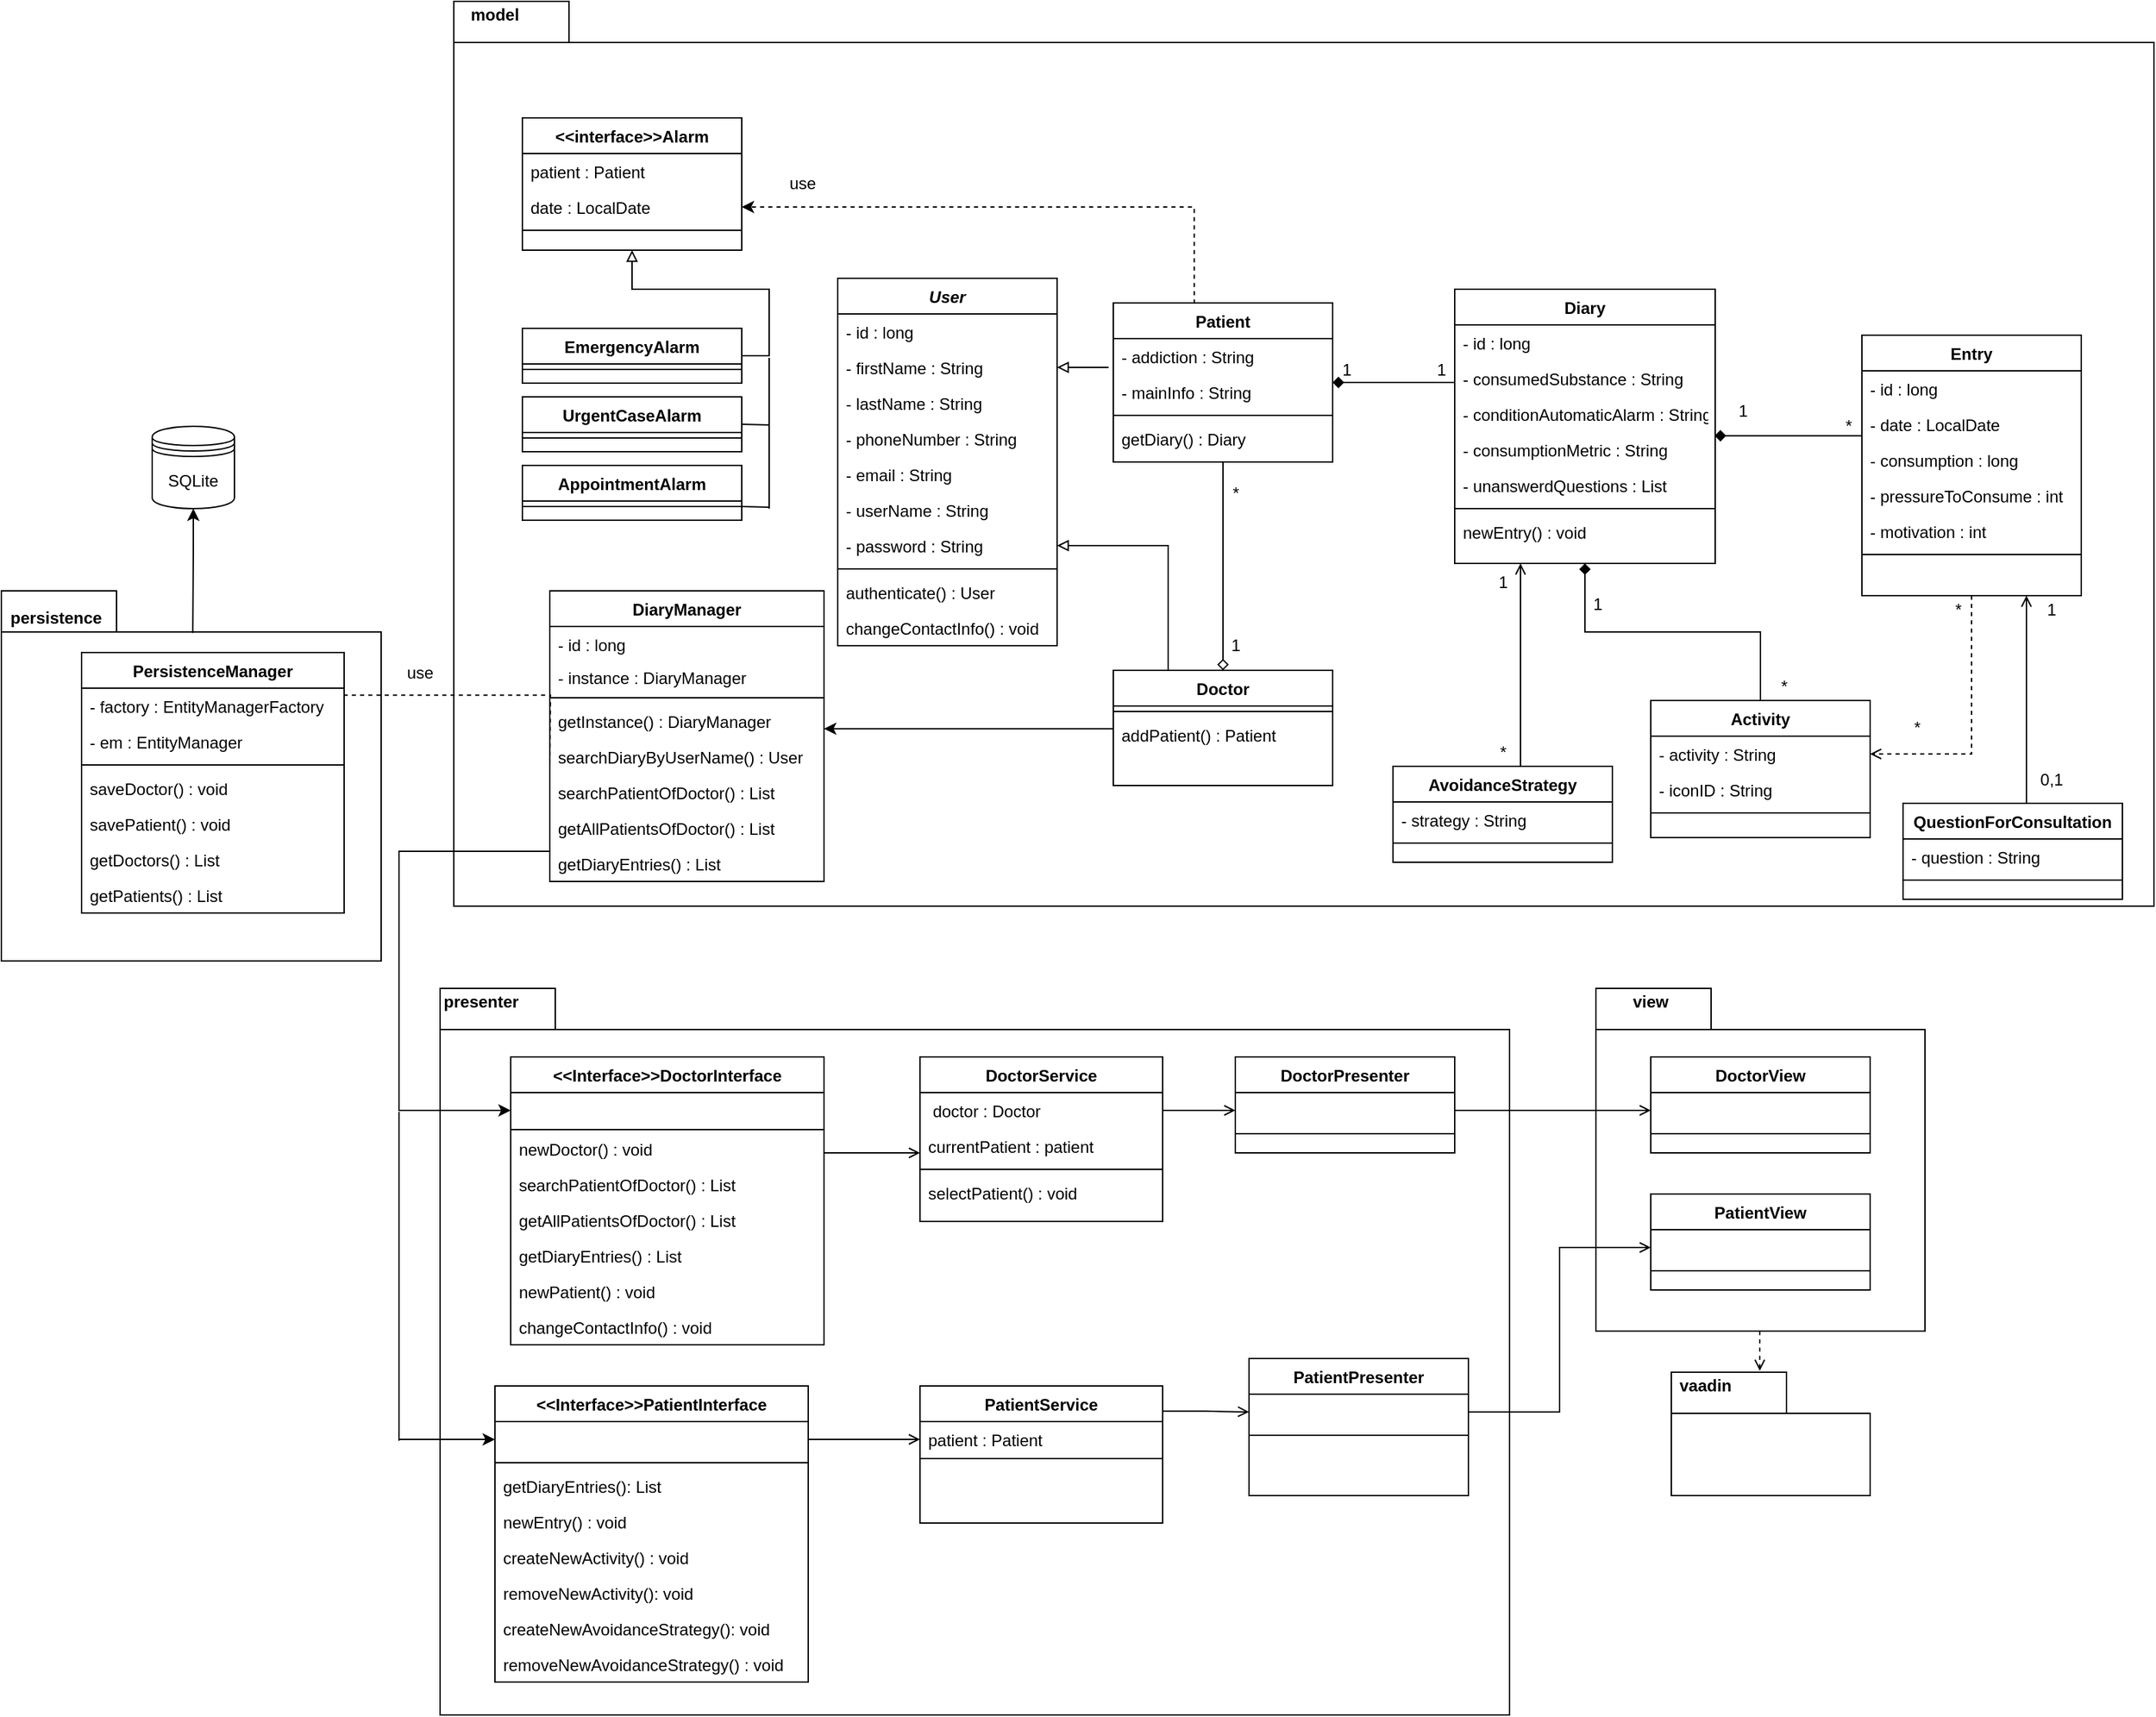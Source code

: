 <mxfile version="12.9.3" type="device"><diagram id="C5RBs43oDa-KdzZeNtuy" name="Page-1"><mxGraphModel dx="1727" dy="2204" grid="1" gridSize="10" guides="1" tooltips="1" connect="1" arrows="1" fold="1" page="1" pageScale="1" pageWidth="827" pageHeight="1169" math="0" shadow="0"><root><mxCell id="WIyWlLk6GJQsqaUBKTNV-0"/><mxCell id="WIyWlLk6GJQsqaUBKTNV-1" parent="WIyWlLk6GJQsqaUBKTNV-0"/><mxCell id="tlQUIn2HJG87htIkkr8r-9" value="" style="shape=folder;fontStyle=1;spacingTop=10;tabWidth=84;tabHeight=30;tabPosition=left;html=1;fillColor=none;" parent="WIyWlLk6GJQsqaUBKTNV-1" vertex="1"><mxGeometry x="-430" y="610" width="780" height="530" as="geometry"/></mxCell><mxCell id="tlQUIn2HJG87htIkkr8r-11" value="" style="shape=folder;fontStyle=1;spacingTop=10;tabWidth=84;tabHeight=30;tabPosition=left;html=1;fillColor=none;" parent="WIyWlLk6GJQsqaUBKTNV-1" vertex="1"><mxGeometry x="413" y="610" width="240" height="250" as="geometry"/></mxCell><mxCell id="tlQUIn2HJG87htIkkr8r-1" value="" style="shape=folder;fontStyle=1;spacingTop=10;tabWidth=84;tabHeight=30;tabPosition=left;html=1;fillColor=none;" parent="WIyWlLk6GJQsqaUBKTNV-1" vertex="1"><mxGeometry x="-750" y="320" width="277" height="270" as="geometry"/></mxCell><mxCell id="tlQUIn2HJG87htIkkr8r-7" value="" style="shape=folder;fontStyle=1;spacingTop=10;tabWidth=84;tabHeight=30;tabPosition=left;html=1;fillColor=none;" parent="WIyWlLk6GJQsqaUBKTNV-1" vertex="1"><mxGeometry x="-420" y="-110" width="1240" height="660" as="geometry"/></mxCell><mxCell id="cpq8LEayzA1t1rluFKNk-62" style="edgeStyle=orthogonalEdgeStyle;rounded=0;orthogonalLoop=1;jettySize=auto;html=1;entryX=0.5;entryY=0;entryDx=0;entryDy=0;endArrow=diamond;endFill=0;" parent="WIyWlLk6GJQsqaUBKTNV-1" source="cpq8LEayzA1t1rluFKNk-8" target="cpq8LEayzA1t1rluFKNk-14" edge="1"><mxGeometry relative="1" as="geometry"/></mxCell><mxCell id="cpq8LEayzA1t1rluFKNk-60" style="edgeStyle=orthogonalEdgeStyle;rounded=0;orthogonalLoop=1;jettySize=auto;html=1;endArrow=diamond;endFill=1;sourcePortConstraint=none;entryX=1;entryY=0.5;entryDx=0;entryDy=0;" parent="WIyWlLk6GJQsqaUBKTNV-1" source="cpq8LEayzA1t1rluFKNk-20" target="cpq8LEayzA1t1rluFKNk-8" edge="1"><mxGeometry relative="1" as="geometry"><mxPoint x="287" y="150" as="targetPoint"/><Array as="points"><mxPoint x="300" y="168"/><mxPoint x="300" y="168"/></Array></mxGeometry></mxCell><mxCell id="cpq8LEayzA1t1rluFKNk-61" style="edgeStyle=orthogonalEdgeStyle;rounded=0;orthogonalLoop=1;jettySize=auto;html=1;entryX=0.998;entryY=0.11;entryDx=0;entryDy=0;endArrow=diamond;endFill=1;entryPerimeter=0;" parent="WIyWlLk6GJQsqaUBKTNV-1" source="cpq8LEayzA1t1rluFKNk-26" target="cpq8LEayzA1t1rluFKNk-111" edge="1"><mxGeometry relative="1" as="geometry"><Array as="points"><mxPoint x="570" y="206"/></Array></mxGeometry></mxCell><mxCell id="cpq8LEayzA1t1rluFKNk-78" value="1" style="text;html=1;align=center;verticalAlign=middle;resizable=0;points=[];autosize=1;" parent="WIyWlLk6GJQsqaUBKTNV-1" vertex="1"><mxGeometry x="221" y="148.5" width="20" height="20" as="geometry"/></mxCell><mxCell id="cpq8LEayzA1t1rluFKNk-79" value="1" style="text;html=1;align=center;verticalAlign=middle;resizable=0;points=[];autosize=1;" parent="WIyWlLk6GJQsqaUBKTNV-1" vertex="1"><mxGeometry x="290" y="148.5" width="20" height="20" as="geometry"/></mxCell><mxCell id="cpq8LEayzA1t1rluFKNk-80" value="1" style="text;html=1;align=center;verticalAlign=middle;resizable=0;points=[];autosize=1;" parent="WIyWlLk6GJQsqaUBKTNV-1" vertex="1"><mxGeometry x="510" y="178.5" width="20" height="20" as="geometry"/></mxCell><mxCell id="cpq8LEayzA1t1rluFKNk-81" value="*" style="text;html=1;align=center;verticalAlign=middle;resizable=0;points=[];autosize=1;" parent="WIyWlLk6GJQsqaUBKTNV-1" vertex="1"><mxGeometry x="587" y="190" width="20" height="20" as="geometry"/></mxCell><mxCell id="cpq8LEayzA1t1rluFKNk-95" style="edgeStyle=orthogonalEdgeStyle;rounded=0;orthogonalLoop=1;jettySize=auto;html=1;exitX=0.5;exitY=0;exitDx=0;exitDy=0;entryX=0.5;entryY=1;entryDx=0;entryDy=0;endArrow=diamond;endFill=1;" parent="WIyWlLk6GJQsqaUBKTNV-1" source="cpq8LEayzA1t1rluFKNk-86" target="cpq8LEayzA1t1rluFKNk-20" edge="1"><mxGeometry relative="1" as="geometry"/></mxCell><mxCell id="cpq8LEayzA1t1rluFKNk-93" value="*" style="text;html=1;align=center;verticalAlign=middle;resizable=0;points=[];autosize=1;" parent="WIyWlLk6GJQsqaUBKTNV-1" vertex="1"><mxGeometry x="667" y="323.5" width="20" height="20" as="geometry"/></mxCell><mxCell id="cpq8LEayzA1t1rluFKNk-94" value="*" style="text;html=1;align=center;verticalAlign=middle;resizable=0;points=[];autosize=1;" parent="WIyWlLk6GJQsqaUBKTNV-1" vertex="1"><mxGeometry x="637" y="410" width="20" height="20" as="geometry"/></mxCell><mxCell id="cpq8LEayzA1t1rluFKNk-96" value="1" style="text;html=1;align=center;verticalAlign=middle;resizable=0;points=[];autosize=1;" parent="WIyWlLk6GJQsqaUBKTNV-1" vertex="1"><mxGeometry x="404" y="320" width="20" height="20" as="geometry"/></mxCell><mxCell id="cpq8LEayzA1t1rluFKNk-103" value="1" style="text;html=1;align=center;verticalAlign=middle;resizable=0;points=[];autosize=1;" parent="WIyWlLk6GJQsqaUBKTNV-1" vertex="1"><mxGeometry x="140" y="350" width="20" height="20" as="geometry"/></mxCell><mxCell id="cpq8LEayzA1t1rluFKNk-104" value="*" style="text;html=1;align=center;verticalAlign=middle;resizable=0;points=[];autosize=1;" parent="WIyWlLk6GJQsqaUBKTNV-1" vertex="1"><mxGeometry x="140" y="238.5" width="20" height="20" as="geometry"/></mxCell><mxCell id="cpq8LEayzA1t1rluFKNk-114" value="use" style="text;html=1;align=center;verticalAlign=middle;resizable=0;points=[];autosize=1;" parent="WIyWlLk6GJQsqaUBKTNV-1" vertex="1"><mxGeometry x="-181.5" y="13.25" width="30" height="20" as="geometry"/></mxCell><mxCell id="cpq8LEayzA1t1rluFKNk-132" style="edgeStyle=orthogonalEdgeStyle;rounded=0;orthogonalLoop=1;jettySize=auto;html=1;exitX=0.5;exitY=1;exitDx=0;exitDy=0;entryX=1;entryY=0.5;entryDx=0;entryDy=0;endArrow=none;endFill=0;strokeColor=none;startArrow=block;startFill=0;" parent="WIyWlLk6GJQsqaUBKTNV-1" source="cpq8LEayzA1t1rluFKNk-120" edge="1"><mxGeometry relative="1" as="geometry"><mxPoint x="-193" y="344" as="targetPoint"/></mxGeometry></mxCell><mxCell id="cpq8LEayzA1t1rluFKNk-137" style="edgeStyle=orthogonalEdgeStyle;rounded=0;orthogonalLoop=1;jettySize=auto;html=1;exitX=0.369;exitY=0.003;exitDx=0;exitDy=0;entryX=1;entryY=0.5;entryDx=0;entryDy=0;startArrow=none;startFill=0;endArrow=classic;endFill=1;dashed=1;exitPerimeter=0;" parent="WIyWlLk6GJQsqaUBKTNV-1" source="cpq8LEayzA1t1rluFKNk-8" target="cpq8LEayzA1t1rluFKNk-122" edge="1"><mxGeometry relative="1" as="geometry"><mxPoint x="61" y="101" as="sourcePoint"/><Array as="points"><mxPoint x="120" y="40"/></Array></mxGeometry></mxCell><mxCell id="cpq8LEayzA1t1rluFKNk-164" value="*" style="text;html=1;align=center;verticalAlign=middle;resizable=0;points=[];autosize=1;" parent="WIyWlLk6GJQsqaUBKTNV-1" vertex="1"><mxGeometry x="540" y="380" width="20" height="20" as="geometry"/></mxCell><mxCell id="cpq8LEayzA1t1rluFKNk-173" value="use" style="text;html=1;align=center;verticalAlign=middle;resizable=0;points=[];autosize=1;" parent="WIyWlLk6GJQsqaUBKTNV-1" vertex="1"><mxGeometry x="-460" y="370" width="30" height="20" as="geometry"/></mxCell><mxCell id="cpq8LEayzA1t1rluFKNk-178" style="edgeStyle=orthogonalEdgeStyle;rounded=0;orthogonalLoop=1;jettySize=auto;html=1;exitX=1;exitY=0.5;exitDx=0;exitDy=0;entryX=0.5;entryY=1;entryDx=0;entryDy=0;startArrow=none;startFill=0;endArrow=block;endFill=0;" parent="WIyWlLk6GJQsqaUBKTNV-1" source="cpq8LEayzA1t1rluFKNk-115" target="cpq8LEayzA1t1rluFKNk-120" edge="1"><mxGeometry relative="1" as="geometry"/></mxCell><mxCell id="tlQUIn2HJG87htIkkr8r-3" value="persistence" style="text;html=1;strokeColor=none;fillColor=none;align=center;verticalAlign=middle;whiteSpace=wrap;rounded=0;fontStyle=1" parent="WIyWlLk6GJQsqaUBKTNV-1" vertex="1"><mxGeometry x="-730" y="330" width="40" height="20" as="geometry"/></mxCell><mxCell id="tlQUIn2HJG87htIkkr8r-8" value="model" style="text;html=1;strokeColor=none;fillColor=none;align=center;verticalAlign=middle;whiteSpace=wrap;rounded=0;fontStyle=1" parent="WIyWlLk6GJQsqaUBKTNV-1" vertex="1"><mxGeometry x="-410" y="-110" width="40" height="20" as="geometry"/></mxCell><mxCell id="tlQUIn2HJG87htIkkr8r-10" value="presenter" style="text;html=1;strokeColor=none;fillColor=none;align=center;verticalAlign=middle;whiteSpace=wrap;rounded=0;fontStyle=1" parent="WIyWlLk6GJQsqaUBKTNV-1" vertex="1"><mxGeometry x="-420" y="610" width="40" height="20" as="geometry"/></mxCell><mxCell id="tlQUIn2HJG87htIkkr8r-42" style="edgeStyle=orthogonalEdgeStyle;rounded=0;orthogonalLoop=1;jettySize=auto;html=1;entryX=0.445;entryY=-0.011;entryDx=0;entryDy=0;entryPerimeter=0;endArrow=open;endFill=0;dashed=1;" parent="WIyWlLk6GJQsqaUBKTNV-1" source="tlQUIn2HJG87htIkkr8r-11" target="tlQUIn2HJG87htIkkr8r-40" edge="1"><mxGeometry relative="1" as="geometry"><Array as="points"><mxPoint x="533" y="880"/></Array></mxGeometry></mxCell><mxCell id="tlQUIn2HJG87htIkkr8r-12" value="view" style="text;html=1;strokeColor=none;fillColor=none;align=center;verticalAlign=middle;whiteSpace=wrap;rounded=0;fontStyle=1" parent="WIyWlLk6GJQsqaUBKTNV-1" vertex="1"><mxGeometry x="433" y="610" width="40" height="20" as="geometry"/></mxCell><mxCell id="tlQUIn2HJG87htIkkr8r-20" style="edgeStyle=orthogonalEdgeStyle;rounded=0;orthogonalLoop=1;jettySize=auto;html=1;entryX=0;entryY=0.5;entryDx=0;entryDy=0;endArrow=open;endFill=0;" parent="WIyWlLk6GJQsqaUBKTNV-1" source="tlQUIn2HJG87htIkkr8r-18" target="tlQUIn2HJG87htIkkr8r-15" edge="1"><mxGeometry relative="1" as="geometry"/></mxCell><mxCell id="tlQUIn2HJG87htIkkr8r-24" style="edgeStyle=orthogonalEdgeStyle;rounded=0;orthogonalLoop=1;jettySize=auto;html=1;exitX=1;exitY=0.5;exitDx=0;exitDy=0;entryX=0;entryY=0.5;entryDx=0;entryDy=0;endArrow=open;endFill=0;" parent="WIyWlLk6GJQsqaUBKTNV-1" source="tlQUIn2HJG87htIkkr8r-22" target="tlQUIn2HJG87htIkkr8r-18" edge="1"><mxGeometry relative="1" as="geometry"/></mxCell><mxCell id="tlQUIn2HJG87htIkkr8r-31" style="edgeStyle=orthogonalEdgeStyle;rounded=0;orthogonalLoop=1;jettySize=auto;html=1;entryX=0;entryY=0.5;entryDx=0;entryDy=0;endArrow=open;endFill=0;" parent="WIyWlLk6GJQsqaUBKTNV-1" source="tlQUIn2HJG87htIkkr8r-29" target="tlQUIn2HJG87htIkkr8r-26" edge="1"><mxGeometry relative="1" as="geometry"/></mxCell><mxCell id="tlQUIn2HJG87htIkkr8r-35" style="edgeStyle=orthogonalEdgeStyle;rounded=0;orthogonalLoop=1;jettySize=auto;html=1;exitX=1.001;exitY=0.184;exitDx=0;exitDy=0;entryX=0;entryY=0.5;entryDx=0;entryDy=0;endArrow=open;endFill=0;exitPerimeter=0;" parent="WIyWlLk6GJQsqaUBKTNV-1" source="tlQUIn2HJG87htIkkr8r-32" target="tlQUIn2HJG87htIkkr8r-29" edge="1"><mxGeometry relative="1" as="geometry"/></mxCell><mxCell id="tlQUIn2HJG87htIkkr8r-40" value="" style="shape=folder;fontStyle=1;spacingTop=10;tabWidth=84;tabHeight=30;tabPosition=left;html=1;fillColor=none;" parent="WIyWlLk6GJQsqaUBKTNV-1" vertex="1"><mxGeometry x="468" y="890" width="145" height="90" as="geometry"/></mxCell><mxCell id="tlQUIn2HJG87htIkkr8r-41" value="vaadin" style="text;html=1;strokeColor=none;fillColor=none;align=center;verticalAlign=middle;whiteSpace=wrap;rounded=0;fontStyle=1" parent="WIyWlLk6GJQsqaUBKTNV-1" vertex="1"><mxGeometry x="473" y="890" width="40" height="20" as="geometry"/></mxCell><mxCell id="qZDaoR2yIZxosJggx3FP-16" style="edgeStyle=orthogonalEdgeStyle;rounded=0;orthogonalLoop=1;jettySize=auto;html=1;entryX=1;entryY=0.5;entryDx=0;entryDy=0;startArrow=none;startFill=0;endArrow=open;endFill=0;dashed=1;" parent="WIyWlLk6GJQsqaUBKTNV-1" source="cpq8LEayzA1t1rluFKNk-26" target="cpq8LEayzA1t1rluFKNk-87" edge="1"><mxGeometry relative="1" as="geometry"/></mxCell><mxCell id="qZDaoR2yIZxosJggx3FP-3" style="edgeStyle=orthogonalEdgeStyle;rounded=0;orthogonalLoop=1;jettySize=auto;html=1;dashed=1;startArrow=none;startFill=0;endArrow=none;endFill=0;exitX=0.998;exitY=0.197;exitDx=0;exitDy=0;exitPerimeter=0;" parent="WIyWlLk6GJQsqaUBKTNV-1" source="SjMkpBGkCItwb9Cgrw93-49" edge="1"><mxGeometry relative="1" as="geometry"><mxPoint x="-490" y="450" as="sourcePoint"/><mxPoint x="-350" y="450" as="targetPoint"/><Array as="points"/></mxGeometry></mxCell><mxCell id="qZDaoR2yIZxosJggx3FP-11" style="edgeStyle=orthogonalEdgeStyle;rounded=0;orthogonalLoop=1;jettySize=auto;html=1;exitX=1;exitY=0.5;exitDx=0;exitDy=0;endArrow=open;endFill=0;" parent="WIyWlLk6GJQsqaUBKTNV-1" source="qZDaoR2yIZxosJggx3FP-6" edge="1"><mxGeometry relative="1" as="geometry"><mxPoint x="-80" y="730" as="targetPoint"/><Array as="points"><mxPoint x="-150" y="730"/><mxPoint x="-80" y="730"/></Array></mxGeometry></mxCell><mxCell id="qZDaoR2yIZxosJggx3FP-12" style="edgeStyle=orthogonalEdgeStyle;rounded=0;orthogonalLoop=1;jettySize=auto;html=1;exitX=1;exitY=0.5;exitDx=0;exitDy=0;entryX=0;entryY=0.5;entryDx=0;entryDy=0;endArrow=open;endFill=0;" parent="WIyWlLk6GJQsqaUBKTNV-1" source="qZDaoR2yIZxosJggx3FP-9" target="tlQUIn2HJG87htIkkr8r-33" edge="1"><mxGeometry relative="1" as="geometry"><Array as="points"/></mxGeometry></mxCell><mxCell id="qZDaoR2yIZxosJggx3FP-26" style="edgeStyle=orthogonalEdgeStyle;rounded=0;orthogonalLoop=1;jettySize=auto;html=1;startArrow=none;startFill=0;endArrow=open;endFill=0;entryX=0.75;entryY=1;entryDx=0;entryDy=0;" parent="WIyWlLk6GJQsqaUBKTNV-1" source="qZDaoR2yIZxosJggx3FP-23" target="cpq8LEayzA1t1rluFKNk-26" edge="1"><mxGeometry relative="1" as="geometry"><mxPoint x="750" y="330" as="targetPoint"/><Array as="points"><mxPoint x="727" y="420"/><mxPoint x="727" y="420"/></Array></mxGeometry></mxCell><mxCell id="qZDaoR2yIZxosJggx3FP-27" value="0,1" style="text;html=1;align=center;verticalAlign=middle;resizable=0;points=[];autosize=1;" parent="WIyWlLk6GJQsqaUBKTNV-1" vertex="1"><mxGeometry x="730" y="448" width="30" height="20" as="geometry"/></mxCell><mxCell id="qZDaoR2yIZxosJggx3FP-28" value="1" style="text;html=1;align=center;verticalAlign=middle;resizable=0;points=[];autosize=1;" parent="WIyWlLk6GJQsqaUBKTNV-1" vertex="1"><mxGeometry x="735" y="323.5" width="20" height="20" as="geometry"/></mxCell><mxCell id="rremhblHh8zCo_COOIPL-10" value="" style="edgeStyle=orthogonalEdgeStyle;rounded=0;orthogonalLoop=1;jettySize=auto;html=1;entryX=1;entryY=0.714;entryDx=0;entryDy=0;entryPerimeter=0;exitX=0;exitY=0.25;exitDx=0;exitDy=0;" parent="WIyWlLk6GJQsqaUBKTNV-1" source="cpq8LEayzA1t1rluFKNk-14" target="b8K_nDgwhj2CeItUhmv6-0" edge="1"><mxGeometry relative="1" as="geometry"><mxPoint x="-19" y="462" as="targetPoint"/><Array as="points"><mxPoint x="61" y="421"/></Array></mxGeometry></mxCell><mxCell id="cpq8LEayzA1t1rluFKNk-20" value="Diary" style="swimlane;fontStyle=1;align=center;verticalAlign=top;childLayout=stackLayout;horizontal=1;startSize=26;horizontalStack=0;resizeParent=1;resizeLast=0;collapsible=1;marginBottom=0;" parent="WIyWlLk6GJQsqaUBKTNV-1" vertex="1"><mxGeometry x="310" y="100" width="190" height="200" as="geometry"><mxRectangle x="220" y="120" width="160" height="26" as="alternateBounds"/></mxGeometry></mxCell><mxCell id="SjMkpBGkCItwb9Cgrw93-2" value="- id : long" style="text;align=left;verticalAlign=top;spacingLeft=4;spacingRight=4;overflow=hidden;rotatable=0;points=[[0,0.5],[1,0.5]];portConstraint=eastwest;rounded=0;shadow=0;html=0;" parent="cpq8LEayzA1t1rluFKNk-20" vertex="1"><mxGeometry y="26" width="190" height="26" as="geometry"/></mxCell><mxCell id="SjMkpBGkCItwb9Cgrw93-3" value="- consumedSubstance : String" style="text;align=left;verticalAlign=top;spacingLeft=4;spacingRight=4;overflow=hidden;rotatable=0;points=[[0,0.5],[1,0.5]];portConstraint=eastwest;rounded=0;shadow=0;html=0;" parent="cpq8LEayzA1t1rluFKNk-20" vertex="1"><mxGeometry y="52" width="190" height="26" as="geometry"/></mxCell><mxCell id="cpq8LEayzA1t1rluFKNk-23" value="- conditionAutomaticAlarm : String" style="text;align=left;verticalAlign=top;spacingLeft=4;spacingRight=4;overflow=hidden;rotatable=0;points=[[0,0.5],[1,0.5]];portConstraint=eastwest;rounded=0;shadow=0;html=0;" parent="cpq8LEayzA1t1rluFKNk-20" vertex="1"><mxGeometry y="78" width="190" height="26" as="geometry"/></mxCell><mxCell id="cpq8LEayzA1t1rluFKNk-111" value="- consumptionMetric : String" style="text;align=left;verticalAlign=top;spacingLeft=4;spacingRight=4;overflow=hidden;rotatable=0;points=[[0,0.5],[1,0.5]];portConstraint=eastwest;rounded=0;shadow=0;html=0;" parent="cpq8LEayzA1t1rluFKNk-20" vertex="1"><mxGeometry y="104" width="190" height="26" as="geometry"/></mxCell><mxCell id="cpq8LEayzA1t1rluFKNk-101" value="- unanswerdQuestions : List" style="text;align=left;verticalAlign=top;spacingLeft=4;spacingRight=4;overflow=hidden;rotatable=0;points=[[0,0.5],[1,0.5]];portConstraint=eastwest;rounded=0;shadow=0;html=0;" parent="cpq8LEayzA1t1rluFKNk-20" vertex="1"><mxGeometry y="130" width="190" height="26" as="geometry"/></mxCell><mxCell id="cpq8LEayzA1t1rluFKNk-24" value="" style="line;html=1;strokeWidth=1;align=left;verticalAlign=middle;spacingTop=-1;spacingLeft=3;spacingRight=3;rotatable=0;labelPosition=right;points=[];portConstraint=eastwest;" parent="cpq8LEayzA1t1rluFKNk-20" vertex="1"><mxGeometry y="156" width="190" height="8" as="geometry"/></mxCell><mxCell id="cpq8LEayzA1t1rluFKNk-185" value="newEntry() : void" style="text;align=left;verticalAlign=top;spacingLeft=4;spacingRight=4;overflow=hidden;rotatable=0;points=[[0,0.5],[1,0.5]];portConstraint=eastwest;" parent="cpq8LEayzA1t1rluFKNk-20" vertex="1"><mxGeometry y="164" width="190" height="26" as="geometry"/></mxCell><mxCell id="cpq8LEayzA1t1rluFKNk-26" value="Entry" style="swimlane;fontStyle=1;align=center;verticalAlign=top;childLayout=stackLayout;horizontal=1;startSize=26;horizontalStack=0;resizeParent=1;resizeLast=0;collapsible=1;marginBottom=0;" parent="WIyWlLk6GJQsqaUBKTNV-1" vertex="1"><mxGeometry x="607" y="133.5" width="160" height="190" as="geometry"><mxRectangle x="220" y="120" width="160" height="26" as="alternateBounds"/></mxGeometry></mxCell><mxCell id="SjMkpBGkCItwb9Cgrw93-1" value="- id : long" style="text;align=left;verticalAlign=top;spacingLeft=4;spacingRight=4;overflow=hidden;rotatable=0;points=[[0,0.5],[1,0.5]];portConstraint=eastwest;" parent="cpq8LEayzA1t1rluFKNk-26" vertex="1"><mxGeometry y="26" width="160" height="26" as="geometry"/></mxCell><mxCell id="cpq8LEayzA1t1rluFKNk-27" value="- date : LocalDate" style="text;align=left;verticalAlign=top;spacingLeft=4;spacingRight=4;overflow=hidden;rotatable=0;points=[[0,0.5],[1,0.5]];portConstraint=eastwest;" parent="cpq8LEayzA1t1rluFKNk-26" vertex="1"><mxGeometry y="52" width="160" height="26" as="geometry"/></mxCell><mxCell id="cpq8LEayzA1t1rluFKNk-28" value="- consumption : long" style="text;align=left;verticalAlign=top;spacingLeft=4;spacingRight=4;overflow=hidden;rotatable=0;points=[[0,0.5],[1,0.5]];portConstraint=eastwest;rounded=0;shadow=0;html=0;" parent="cpq8LEayzA1t1rluFKNk-26" vertex="1"><mxGeometry y="78" width="160" height="26" as="geometry"/></mxCell><mxCell id="cpq8LEayzA1t1rluFKNk-109" value="- pressureToConsume : int" style="text;align=left;verticalAlign=top;spacingLeft=4;spacingRight=4;overflow=hidden;rotatable=0;points=[[0,0.5],[1,0.5]];portConstraint=eastwest;rounded=0;shadow=0;html=0;" parent="cpq8LEayzA1t1rluFKNk-26" vertex="1"><mxGeometry y="104" width="160" height="26" as="geometry"/></mxCell><mxCell id="cpq8LEayzA1t1rluFKNk-110" value="- motivation : int" style="text;align=left;verticalAlign=top;spacingLeft=4;spacingRight=4;overflow=hidden;rotatable=0;points=[[0,0.5],[1,0.5]];portConstraint=eastwest;rounded=0;shadow=0;html=0;" parent="cpq8LEayzA1t1rluFKNk-26" vertex="1"><mxGeometry y="130" width="160" height="26" as="geometry"/></mxCell><mxCell id="cpq8LEayzA1t1rluFKNk-30" value="" style="line;html=1;strokeWidth=1;align=left;verticalAlign=middle;spacingTop=-1;spacingLeft=3;spacingRight=3;rotatable=0;labelPosition=right;points=[];portConstraint=eastwest;" parent="cpq8LEayzA1t1rluFKNk-26" vertex="1"><mxGeometry y="156" width="160" height="8" as="geometry"/></mxCell><mxCell id="cpq8LEayzA1t1rluFKNk-8" value="Patient" style="swimlane;fontStyle=1;align=center;verticalAlign=top;childLayout=stackLayout;horizontal=1;startSize=26;horizontalStack=0;resizeParent=1;resizeLast=0;collapsible=1;marginBottom=0;" parent="WIyWlLk6GJQsqaUBKTNV-1" vertex="1"><mxGeometry x="61" y="110" width="160" height="116" as="geometry"><mxRectangle x="220" y="120" width="160" height="26" as="alternateBounds"/></mxGeometry></mxCell><mxCell id="cpq8LEayzA1t1rluFKNk-9" value="- addiction : String" style="text;align=left;verticalAlign=top;spacingLeft=4;spacingRight=4;overflow=hidden;rotatable=0;points=[[0,0.5],[1,0.5]];portConstraint=eastwest;" parent="cpq8LEayzA1t1rluFKNk-8" vertex="1"><mxGeometry y="26" width="160" height="26" as="geometry"/></mxCell><mxCell id="cpq8LEayzA1t1rluFKNk-10" value="- mainInfo : String" style="text;align=left;verticalAlign=top;spacingLeft=4;spacingRight=4;overflow=hidden;rotatable=0;points=[[0,0.5],[1,0.5]];portConstraint=eastwest;rounded=0;shadow=0;html=0;" parent="cpq8LEayzA1t1rluFKNk-8" vertex="1"><mxGeometry y="52" width="160" height="26" as="geometry"/></mxCell><mxCell id="cpq8LEayzA1t1rluFKNk-12" value="" style="line;html=1;strokeWidth=1;align=left;verticalAlign=middle;spacingTop=-1;spacingLeft=3;spacingRight=3;rotatable=0;labelPosition=right;points=[];portConstraint=eastwest;" parent="cpq8LEayzA1t1rluFKNk-8" vertex="1"><mxGeometry y="78" width="160" height="8" as="geometry"/></mxCell><mxCell id="cpq8LEayzA1t1rluFKNk-186" value="getDiary() : Diary" style="text;align=left;verticalAlign=top;spacingLeft=4;spacingRight=4;overflow=hidden;rotatable=0;points=[[0,0.5],[1,0.5]];portConstraint=eastwest;" parent="cpq8LEayzA1t1rluFKNk-8" vertex="1"><mxGeometry y="86" width="160" height="26" as="geometry"/></mxCell><mxCell id="rremhblHh8zCo_COOIPL-16" value="" style="edgeStyle=orthogonalEdgeStyle;rounded=0;orthogonalLoop=1;jettySize=auto;html=1;startArrow=classic;startFill=1;endArrow=none;endFill=0;entryX=0.504;entryY=0.114;entryDx=0;entryDy=0;entryPerimeter=0;" parent="WIyWlLk6GJQsqaUBKTNV-1" source="rremhblHh8zCo_COOIPL-15" target="tlQUIn2HJG87htIkkr8r-1" edge="1"><mxGeometry relative="1" as="geometry"><Array as="points"/></mxGeometry></mxCell><mxCell id="rremhblHh8zCo_COOIPL-15" value="SQLite" style="shape=datastore;whiteSpace=wrap;html=1;" parent="WIyWlLk6GJQsqaUBKTNV-1" vertex="1"><mxGeometry x="-640" y="200" width="60" height="60" as="geometry"/></mxCell><mxCell id="qZDaoR2yIZxosJggx3FP-17" value="AvoidanceStrategy" style="swimlane;fontStyle=1;align=center;verticalAlign=top;childLayout=stackLayout;horizontal=1;startSize=26;horizontalStack=0;resizeParent=1;resizeLast=0;collapsible=1;marginBottom=0;" parent="WIyWlLk6GJQsqaUBKTNV-1" vertex="1"><mxGeometry x="265" y="448" width="160" height="70" as="geometry"><mxRectangle x="220" y="120" width="160" height="26" as="alternateBounds"/></mxGeometry></mxCell><mxCell id="qZDaoR2yIZxosJggx3FP-18" value="- strategy : String" style="text;align=left;verticalAlign=top;spacingLeft=4;spacingRight=4;overflow=hidden;rotatable=0;points=[[0,0.5],[1,0.5]];portConstraint=eastwest;" parent="qZDaoR2yIZxosJggx3FP-17" vertex="1"><mxGeometry y="26" width="160" height="26" as="geometry"/></mxCell><mxCell id="qZDaoR2yIZxosJggx3FP-20" value="" style="line;html=1;strokeWidth=1;align=left;verticalAlign=middle;spacingTop=-1;spacingLeft=3;spacingRight=3;rotatable=0;labelPosition=right;points=[];portConstraint=eastwest;" parent="qZDaoR2yIZxosJggx3FP-17" vertex="1"><mxGeometry y="52" width="160" height="8" as="geometry"/></mxCell><mxCell id="cpq8LEayzA1t1rluFKNk-120" value="&lt;&lt;interface&gt;&gt;Alarm" style="swimlane;fontStyle=1;align=center;verticalAlign=top;childLayout=stackLayout;horizontal=1;startSize=26;horizontalStack=0;resizeParent=1;resizeLast=0;collapsible=1;marginBottom=0;" parent="WIyWlLk6GJQsqaUBKTNV-1" vertex="1"><mxGeometry x="-370" y="-25" width="160" height="96.5" as="geometry"><mxRectangle x="220" y="120" width="160" height="26" as="alternateBounds"/></mxGeometry></mxCell><mxCell id="cpq8LEayzA1t1rluFKNk-121" value="patient : Patient" style="text;align=left;verticalAlign=top;spacingLeft=4;spacingRight=4;overflow=hidden;rotatable=0;points=[[0,0.5],[1,0.5]];portConstraint=eastwest;" parent="cpq8LEayzA1t1rluFKNk-120" vertex="1"><mxGeometry y="26" width="160" height="26" as="geometry"/></mxCell><mxCell id="cpq8LEayzA1t1rluFKNk-122" value="date : LocalDate" style="text;align=left;verticalAlign=top;spacingLeft=4;spacingRight=4;overflow=hidden;rotatable=0;points=[[0,0.5],[1,0.5]];portConstraint=eastwest;rounded=0;shadow=0;html=0;" parent="cpq8LEayzA1t1rluFKNk-120" vertex="1"><mxGeometry y="52" width="160" height="26" as="geometry"/></mxCell><mxCell id="cpq8LEayzA1t1rluFKNk-124" value="" style="line;html=1;strokeWidth=1;align=left;verticalAlign=middle;spacingTop=-1;spacingLeft=3;spacingRight=3;rotatable=0;labelPosition=right;points=[];portConstraint=eastwest;" parent="cpq8LEayzA1t1rluFKNk-120" vertex="1"><mxGeometry y="78" width="160" height="8" as="geometry"/></mxCell><mxCell id="cpq8LEayzA1t1rluFKNk-115" value="EmergencyAlarm" style="swimlane;fontStyle=1;align=center;verticalAlign=top;childLayout=stackLayout;horizontal=1;startSize=26;horizontalStack=0;resizeParent=1;resizeLast=0;collapsible=1;marginBottom=0;" parent="WIyWlLk6GJQsqaUBKTNV-1" vertex="1"><mxGeometry x="-370" y="128.5" width="160" height="40" as="geometry"><mxRectangle x="220" y="120" width="160" height="26" as="alternateBounds"/></mxGeometry></mxCell><mxCell id="cpq8LEayzA1t1rluFKNk-119" value="" style="line;html=1;strokeWidth=1;align=left;verticalAlign=middle;spacingTop=-1;spacingLeft=3;spacingRight=3;rotatable=0;labelPosition=right;points=[];portConstraint=eastwest;" parent="cpq8LEayzA1t1rluFKNk-115" vertex="1"><mxGeometry y="26" width="160" height="8" as="geometry"/></mxCell><mxCell id="SjMkpBGkCItwb9Cgrw93-38" value="" style="endArrow=none;html=1;" parent="cpq8LEayzA1t1rluFKNk-115" edge="1"><mxGeometry width="50" height="50" relative="1" as="geometry"><mxPoint x="180" y="131.5" as="sourcePoint"/><mxPoint x="180" y="21.5" as="targetPoint"/><Array as="points"><mxPoint x="180" y="81.5"/></Array></mxGeometry></mxCell><mxCell id="cpq8LEayzA1t1rluFKNk-38" value="UrgentCaseAlarm" style="swimlane;fontStyle=1;align=center;verticalAlign=top;childLayout=stackLayout;horizontal=1;startSize=26;horizontalStack=0;resizeParent=1;resizeLast=0;collapsible=1;marginBottom=0;" parent="WIyWlLk6GJQsqaUBKTNV-1" vertex="1"><mxGeometry x="-370" y="178.5" width="160" height="40" as="geometry"><mxRectangle x="220" y="120" width="160" height="26" as="alternateBounds"/></mxGeometry></mxCell><mxCell id="cpq8LEayzA1t1rluFKNk-42" value="" style="line;html=1;strokeWidth=1;align=left;verticalAlign=middle;spacingTop=-1;spacingLeft=3;spacingRight=3;rotatable=0;labelPosition=right;points=[];portConstraint=eastwest;" parent="cpq8LEayzA1t1rluFKNk-38" vertex="1"><mxGeometry y="26" width="160" height="8" as="geometry"/></mxCell><mxCell id="cpq8LEayzA1t1rluFKNk-125" value="AppointmentAlarm" style="swimlane;fontStyle=1;align=center;verticalAlign=top;childLayout=stackLayout;horizontal=1;startSize=26;horizontalStack=0;resizeParent=1;resizeLast=0;collapsible=1;marginBottom=0;" parent="WIyWlLk6GJQsqaUBKTNV-1" vertex="1"><mxGeometry x="-370" y="228.5" width="160" height="40" as="geometry"><mxRectangle x="220" y="120" width="160" height="26" as="alternateBounds"/></mxGeometry></mxCell><mxCell id="cpq8LEayzA1t1rluFKNk-129" value="" style="line;html=1;strokeWidth=1;align=left;verticalAlign=middle;spacingTop=-1;spacingLeft=3;spacingRight=3;rotatable=0;labelPosition=right;points=[];portConstraint=eastwest;" parent="cpq8LEayzA1t1rluFKNk-125" vertex="1"><mxGeometry y="26" width="160" height="8" as="geometry"/></mxCell><mxCell id="SjMkpBGkCItwb9Cgrw93-31" style="edgeStyle=orthogonalEdgeStyle;rounded=0;orthogonalLoop=1;jettySize=auto;html=1;exitX=1;exitY=0.5;exitDx=0;exitDy=0;entryX=-0.021;entryY=-0.172;entryDx=0;entryDy=0;entryPerimeter=0;startArrow=block;startFill=0;endArrow=none;endFill=0;" parent="WIyWlLk6GJQsqaUBKTNV-1" source="SjMkpBGkCItwb9Cgrw93-15" target="cpq8LEayzA1t1rluFKNk-10" edge="1"><mxGeometry relative="1" as="geometry"/></mxCell><mxCell id="SjMkpBGkCItwb9Cgrw93-32" style="edgeStyle=orthogonalEdgeStyle;rounded=0;orthogonalLoop=1;jettySize=auto;html=1;exitX=1;exitY=0.5;exitDx=0;exitDy=0;entryX=0.25;entryY=0;entryDx=0;entryDy=0;startArrow=block;startFill=0;endArrow=none;endFill=0;" parent="WIyWlLk6GJQsqaUBKTNV-1" source="SjMkpBGkCItwb9Cgrw93-8" target="cpq8LEayzA1t1rluFKNk-14" edge="1"><mxGeometry relative="1" as="geometry"/></mxCell><mxCell id="tlQUIn2HJG87htIkkr8r-14" value="DoctorView" style="swimlane;fontStyle=1;align=center;verticalAlign=top;childLayout=stackLayout;horizontal=1;startSize=26;horizontalStack=0;resizeParent=1;resizeLast=0;collapsible=1;marginBottom=0;" parent="WIyWlLk6GJQsqaUBKTNV-1" vertex="1"><mxGeometry x="453" y="660" width="160" height="70" as="geometry"><mxRectangle x="220" y="120" width="160" height="26" as="alternateBounds"/></mxGeometry></mxCell><mxCell id="tlQUIn2HJG87htIkkr8r-15" value=" " style="text;align=left;verticalAlign=top;spacingLeft=4;spacingRight=4;overflow=hidden;rotatable=0;points=[[0,0.5],[1,0.5]];portConstraint=eastwest;" parent="tlQUIn2HJG87htIkkr8r-14" vertex="1"><mxGeometry y="26" width="160" height="26" as="geometry"/></mxCell><mxCell id="tlQUIn2HJG87htIkkr8r-16" value="" style="line;html=1;strokeWidth=1;align=left;verticalAlign=middle;spacingTop=-1;spacingLeft=3;spacingRight=3;rotatable=0;labelPosition=right;points=[];portConstraint=eastwest;" parent="tlQUIn2HJG87htIkkr8r-14" vertex="1"><mxGeometry y="52" width="160" height="8" as="geometry"/></mxCell><mxCell id="tlQUIn2HJG87htIkkr8r-25" value="PatientView" style="swimlane;fontStyle=1;align=center;verticalAlign=top;childLayout=stackLayout;horizontal=1;startSize=26;horizontalStack=0;resizeParent=1;resizeLast=0;collapsible=1;marginBottom=0;" parent="WIyWlLk6GJQsqaUBKTNV-1" vertex="1"><mxGeometry x="453" y="760" width="160" height="70" as="geometry"><mxRectangle x="220" y="120" width="160" height="26" as="alternateBounds"/></mxGeometry></mxCell><mxCell id="tlQUIn2HJG87htIkkr8r-26" value=" " style="text;align=left;verticalAlign=top;spacingLeft=4;spacingRight=4;overflow=hidden;rotatable=0;points=[[0,0.5],[1,0.5]];portConstraint=eastwest;" parent="tlQUIn2HJG87htIkkr8r-25" vertex="1"><mxGeometry y="26" width="160" height="26" as="geometry"/></mxCell><mxCell id="tlQUIn2HJG87htIkkr8r-27" value="" style="line;html=1;strokeWidth=1;align=left;verticalAlign=middle;spacingTop=-1;spacingLeft=3;spacingRight=3;rotatable=0;labelPosition=right;points=[];portConstraint=eastwest;" parent="tlQUIn2HJG87htIkkr8r-25" vertex="1"><mxGeometry y="52" width="160" height="8" as="geometry"/></mxCell><mxCell id="tlQUIn2HJG87htIkkr8r-17" value="DoctorPresenter" style="swimlane;fontStyle=1;align=center;verticalAlign=top;childLayout=stackLayout;horizontal=1;startSize=26;horizontalStack=0;resizeParent=1;resizeLast=0;collapsible=1;marginBottom=0;" parent="WIyWlLk6GJQsqaUBKTNV-1" vertex="1"><mxGeometry x="150" y="660" width="160" height="70" as="geometry"><mxRectangle x="220" y="120" width="160" height="26" as="alternateBounds"/></mxGeometry></mxCell><mxCell id="tlQUIn2HJG87htIkkr8r-18" value=" " style="text;align=left;verticalAlign=top;spacingLeft=4;spacingRight=4;overflow=hidden;rotatable=0;points=[[0,0.5],[1,0.5]];portConstraint=eastwest;" parent="tlQUIn2HJG87htIkkr8r-17" vertex="1"><mxGeometry y="26" width="160" height="26" as="geometry"/></mxCell><mxCell id="tlQUIn2HJG87htIkkr8r-19" value="" style="line;html=1;strokeWidth=1;align=left;verticalAlign=middle;spacingTop=-1;spacingLeft=3;spacingRight=3;rotatable=0;labelPosition=right;points=[];portConstraint=eastwest;" parent="tlQUIn2HJG87htIkkr8r-17" vertex="1"><mxGeometry y="52" width="160" height="8" as="geometry"/></mxCell><mxCell id="tlQUIn2HJG87htIkkr8r-21" value="DoctorService" style="swimlane;fontStyle=1;align=center;verticalAlign=top;childLayout=stackLayout;horizontal=1;startSize=26;horizontalStack=0;resizeParent=1;resizeLast=0;collapsible=1;marginBottom=0;" parent="WIyWlLk6GJQsqaUBKTNV-1" vertex="1"><mxGeometry x="-80" y="660" width="177" height="120" as="geometry"><mxRectangle x="220" y="120" width="160" height="26" as="alternateBounds"/></mxGeometry></mxCell><mxCell id="tlQUIn2HJG87htIkkr8r-22" value=" doctor : Doctor" style="text;align=left;verticalAlign=top;spacingLeft=4;spacingRight=4;overflow=hidden;rotatable=0;points=[[0,0.5],[1,0.5]];portConstraint=eastwest;" parent="tlQUIn2HJG87htIkkr8r-21" vertex="1"><mxGeometry y="26" width="177" height="26" as="geometry"/></mxCell><mxCell id="em2ldFlBfpfVl7VMW5Od-6" value="currentPatient : patient" style="text;align=left;verticalAlign=top;spacingLeft=4;spacingRight=4;overflow=hidden;rotatable=0;points=[[0,0.5],[1,0.5]];portConstraint=eastwest;" vertex="1" parent="tlQUIn2HJG87htIkkr8r-21"><mxGeometry y="52" width="177" height="26" as="geometry"/></mxCell><mxCell id="tlQUIn2HJG87htIkkr8r-23" value="" style="line;html=1;strokeWidth=1;align=left;verticalAlign=middle;spacingTop=-1;spacingLeft=3;spacingRight=3;rotatable=0;labelPosition=right;points=[];portConstraint=eastwest;" parent="tlQUIn2HJG87htIkkr8r-21" vertex="1"><mxGeometry y="78" width="177" height="8" as="geometry"/></mxCell><mxCell id="em2ldFlBfpfVl7VMW5Od-10" value="selectPatient() : void" style="text;align=left;verticalAlign=top;spacingLeft=4;spacingRight=4;overflow=hidden;rotatable=0;points=[[0,0.5],[1,0.5]];portConstraint=eastwest;" vertex="1" parent="tlQUIn2HJG87htIkkr8r-21"><mxGeometry y="86" width="177" height="26" as="geometry"/></mxCell><mxCell id="SjMkpBGkCItwb9Cgrw93-35" style="edgeStyle=orthogonalEdgeStyle;rounded=0;orthogonalLoop=1;jettySize=auto;html=1;exitX=0;exitY=0.5;exitDx=0;exitDy=0;startArrow=none;startFill=0;endArrow=classic;endFill=1;" parent="WIyWlLk6GJQsqaUBKTNV-1" source="cpq8LEayzA1t1rluFKNk-184" target="qZDaoR2yIZxosJggx3FP-6" edge="1"><mxGeometry relative="1" as="geometry"><Array as="points"><mxPoint x="-350" y="510"/><mxPoint x="-460" y="510"/><mxPoint x="-460" y="699"/></Array></mxGeometry></mxCell><mxCell id="SjMkpBGkCItwb9Cgrw93-36" value="" style="endArrow=none;html=1;" parent="WIyWlLk6GJQsqaUBKTNV-1" edge="1"><mxGeometry width="50" height="50" relative="1" as="geometry"><mxPoint x="-460" y="940" as="sourcePoint"/><mxPoint x="-460" y="700" as="targetPoint"/></mxGeometry></mxCell><mxCell id="SjMkpBGkCItwb9Cgrw93-37" value="" style="endArrow=classic;html=1;entryX=0;entryY=0.5;entryDx=0;entryDy=0;" parent="WIyWlLk6GJQsqaUBKTNV-1" target="qZDaoR2yIZxosJggx3FP-9" edge="1"><mxGeometry width="50" height="50" relative="1" as="geometry"><mxPoint x="-460" y="939" as="sourcePoint"/><mxPoint x="-320" y="750" as="targetPoint"/></mxGeometry></mxCell><mxCell id="SjMkpBGkCItwb9Cgrw93-39" value="" style="endArrow=none;html=1;exitX=1;exitY=0.5;exitDx=0;exitDy=0;" parent="WIyWlLk6GJQsqaUBKTNV-1" source="cpq8LEayzA1t1rluFKNk-38" edge="1"><mxGeometry width="50" height="50" relative="1" as="geometry"><mxPoint x="-100" y="220" as="sourcePoint"/><mxPoint x="-190" y="199" as="targetPoint"/></mxGeometry></mxCell><mxCell id="SjMkpBGkCItwb9Cgrw93-40" value="" style="endArrow=none;html=1;entryX=1;entryY=0.75;entryDx=0;entryDy=0;" parent="WIyWlLk6GJQsqaUBKTNV-1" target="cpq8LEayzA1t1rluFKNk-125" edge="1"><mxGeometry width="50" height="50" relative="1" as="geometry"><mxPoint x="-190" y="259" as="sourcePoint"/><mxPoint x="260" y="180" as="targetPoint"/></mxGeometry></mxCell><mxCell id="cpq8LEayzA1t1rluFKNk-14" value="Doctor" style="swimlane;fontStyle=1;align=center;verticalAlign=top;childLayout=stackLayout;horizontal=1;startSize=26;horizontalStack=0;resizeParent=1;resizeLast=0;collapsible=1;marginBottom=0;" parent="WIyWlLk6GJQsqaUBKTNV-1" vertex="1"><mxGeometry x="61" y="378" width="160" height="84" as="geometry"><mxRectangle x="220" y="120" width="160" height="26" as="alternateBounds"/></mxGeometry></mxCell><mxCell id="cpq8LEayzA1t1rluFKNk-18" value="" style="line;html=1;strokeWidth=1;align=left;verticalAlign=middle;spacingTop=-1;spacingLeft=3;spacingRight=3;rotatable=0;labelPosition=right;points=[];portConstraint=eastwest;" parent="cpq8LEayzA1t1rluFKNk-14" vertex="1"><mxGeometry y="26" width="160" height="8" as="geometry"/></mxCell><mxCell id="cpq8LEayzA1t1rluFKNk-19" value="addPatient() : Patient" style="text;align=left;verticalAlign=top;spacingLeft=4;spacingRight=4;overflow=hidden;rotatable=0;points=[[0,0.5],[1,0.5]];portConstraint=eastwest;" parent="cpq8LEayzA1t1rluFKNk-14" vertex="1"><mxGeometry y="34" width="160" height="26" as="geometry"/></mxCell><mxCell id="SjMkpBGkCItwb9Cgrw93-4" value="User" style="swimlane;fontStyle=3;align=center;verticalAlign=top;childLayout=stackLayout;horizontal=1;startSize=26;horizontalStack=0;resizeParent=1;resizeParentMax=0;resizeLast=0;collapsible=1;marginBottom=0;" parent="WIyWlLk6GJQsqaUBKTNV-1" vertex="1"><mxGeometry x="-140" y="92" width="160" height="268" as="geometry"/></mxCell><mxCell id="SjMkpBGkCItwb9Cgrw93-5" value="- id : long" style="text;strokeColor=none;fillColor=none;align=left;verticalAlign=top;spacingLeft=4;spacingRight=4;overflow=hidden;rotatable=0;points=[[0,0.5],[1,0.5]];portConstraint=eastwest;" parent="SjMkpBGkCItwb9Cgrw93-4" vertex="1"><mxGeometry y="26" width="160" height="26" as="geometry"/></mxCell><mxCell id="SjMkpBGkCItwb9Cgrw93-15" value="- firstName : String" style="text;strokeColor=none;fillColor=none;align=left;verticalAlign=top;spacingLeft=4;spacingRight=4;overflow=hidden;rotatable=0;points=[[0,0.5],[1,0.5]];portConstraint=eastwest;" parent="SjMkpBGkCItwb9Cgrw93-4" vertex="1"><mxGeometry y="52" width="160" height="26" as="geometry"/></mxCell><mxCell id="SjMkpBGkCItwb9Cgrw93-14" value="- lastName : String" style="text;strokeColor=none;fillColor=none;align=left;verticalAlign=top;spacingLeft=4;spacingRight=4;overflow=hidden;rotatable=0;points=[[0,0.5],[1,0.5]];portConstraint=eastwest;" parent="SjMkpBGkCItwb9Cgrw93-4" vertex="1"><mxGeometry y="78" width="160" height="26" as="geometry"/></mxCell><mxCell id="SjMkpBGkCItwb9Cgrw93-13" value="- phoneNumber : String" style="text;strokeColor=none;fillColor=none;align=left;verticalAlign=top;spacingLeft=4;spacingRight=4;overflow=hidden;rotatable=0;points=[[0,0.5],[1,0.5]];portConstraint=eastwest;" parent="SjMkpBGkCItwb9Cgrw93-4" vertex="1"><mxGeometry y="104" width="160" height="26" as="geometry"/></mxCell><mxCell id="SjMkpBGkCItwb9Cgrw93-11" value="- email : String" style="text;strokeColor=none;fillColor=none;align=left;verticalAlign=top;spacingLeft=4;spacingRight=4;overflow=hidden;rotatable=0;points=[[0,0.5],[1,0.5]];portConstraint=eastwest;" parent="SjMkpBGkCItwb9Cgrw93-4" vertex="1"><mxGeometry y="130" width="160" height="26" as="geometry"/></mxCell><mxCell id="SjMkpBGkCItwb9Cgrw93-10" value="- userName : String" style="text;strokeColor=none;fillColor=none;align=left;verticalAlign=top;spacingLeft=4;spacingRight=4;overflow=hidden;rotatable=0;points=[[0,0.5],[1,0.5]];portConstraint=eastwest;" parent="SjMkpBGkCItwb9Cgrw93-4" vertex="1"><mxGeometry y="156" width="160" height="26" as="geometry"/></mxCell><mxCell id="SjMkpBGkCItwb9Cgrw93-8" value="- password : String" style="text;strokeColor=none;fillColor=none;align=left;verticalAlign=top;spacingLeft=4;spacingRight=4;overflow=hidden;rotatable=0;points=[[0,0.5],[1,0.5]];portConstraint=eastwest;" parent="SjMkpBGkCItwb9Cgrw93-4" vertex="1"><mxGeometry y="182" width="160" height="26" as="geometry"/></mxCell><mxCell id="SjMkpBGkCItwb9Cgrw93-6" value="" style="line;strokeWidth=1;fillColor=none;align=left;verticalAlign=middle;spacingTop=-1;spacingLeft=3;spacingRight=3;rotatable=0;labelPosition=right;points=[];portConstraint=eastwest;" parent="SjMkpBGkCItwb9Cgrw93-4" vertex="1"><mxGeometry y="208" width="160" height="8" as="geometry"/></mxCell><mxCell id="SjMkpBGkCItwb9Cgrw93-7" value="authenticate() : User" style="text;strokeColor=none;fillColor=none;align=left;verticalAlign=top;spacingLeft=4;spacingRight=4;overflow=hidden;rotatable=0;points=[[0,0.5],[1,0.5]];portConstraint=eastwest;" parent="SjMkpBGkCItwb9Cgrw93-4" vertex="1"><mxGeometry y="216" width="160" height="26" as="geometry"/></mxCell><mxCell id="SjMkpBGkCItwb9Cgrw93-16" value="changeContactInfo() : void" style="text;strokeColor=none;fillColor=none;align=left;verticalAlign=top;spacingLeft=4;spacingRight=4;overflow=hidden;rotatable=0;points=[[0,0.5],[1,0.5]];portConstraint=eastwest;" parent="SjMkpBGkCItwb9Cgrw93-4" vertex="1"><mxGeometry y="242" width="160" height="26" as="geometry"/></mxCell><mxCell id="cpq8LEayzA1t1rluFKNk-97" value="*" style="text;html=1;align=center;verticalAlign=middle;resizable=0;points=[];autosize=1;" parent="WIyWlLk6GJQsqaUBKTNV-1" vertex="1"><mxGeometry x="335" y="428" width="20" height="20" as="geometry"/></mxCell><mxCell id="qZDaoR2yIZxosJggx3FP-21" style="edgeStyle=orthogonalEdgeStyle;rounded=0;orthogonalLoop=1;jettySize=auto;html=1;startArrow=none;startFill=0;endArrow=open;endFill=0;" parent="WIyWlLk6GJQsqaUBKTNV-1" source="qZDaoR2yIZxosJggx3FP-17" edge="1"><mxGeometry relative="1" as="geometry"><mxPoint x="358" y="300" as="targetPoint"/><Array as="points"><mxPoint x="358" y="310"/><mxPoint x="358" y="310"/></Array></mxGeometry></mxCell><mxCell id="qZDaoR2yIZxosJggx3FP-22" value="1" style="text;html=1;align=center;verticalAlign=middle;resizable=0;points=[];autosize=1;" parent="WIyWlLk6GJQsqaUBKTNV-1" vertex="1"><mxGeometry x="335" y="303.5" width="20" height="20" as="geometry"/></mxCell><mxCell id="cpq8LEayzA1t1rluFKNk-86" value="Activity" style="swimlane;fontStyle=1;align=center;verticalAlign=top;childLayout=stackLayout;horizontal=1;startSize=26;horizontalStack=0;resizeParent=1;resizeLast=0;collapsible=1;marginBottom=0;" parent="WIyWlLk6GJQsqaUBKTNV-1" vertex="1"><mxGeometry x="453" y="400" width="160" height="100" as="geometry"><mxRectangle x="220" y="120" width="160" height="26" as="alternateBounds"/></mxGeometry></mxCell><mxCell id="cpq8LEayzA1t1rluFKNk-87" value="- activity : String" style="text;align=left;verticalAlign=top;spacingLeft=4;spacingRight=4;overflow=hidden;rotatable=0;points=[[0,0.5],[1,0.5]];portConstraint=eastwest;" parent="cpq8LEayzA1t1rluFKNk-86" vertex="1"><mxGeometry y="26" width="160" height="26" as="geometry"/></mxCell><mxCell id="cpq8LEayzA1t1rluFKNk-88" value="- iconID : String" style="text;align=left;verticalAlign=top;spacingLeft=4;spacingRight=4;overflow=hidden;rotatable=0;points=[[0,0.5],[1,0.5]];portConstraint=eastwest;rounded=0;shadow=0;html=0;" parent="cpq8LEayzA1t1rluFKNk-86" vertex="1"><mxGeometry y="52" width="160" height="26" as="geometry"/></mxCell><mxCell id="cpq8LEayzA1t1rluFKNk-90" value="" style="line;html=1;strokeWidth=1;align=left;verticalAlign=middle;spacingTop=-1;spacingLeft=3;spacingRight=3;rotatable=0;labelPosition=right;points=[];portConstraint=eastwest;" parent="cpq8LEayzA1t1rluFKNk-86" vertex="1"><mxGeometry y="78" width="160" height="8" as="geometry"/></mxCell><mxCell id="qZDaoR2yIZxosJggx3FP-23" value="QuestionForConsultation" style="swimlane;fontStyle=1;align=center;verticalAlign=top;childLayout=stackLayout;horizontal=1;startSize=26;horizontalStack=0;resizeParent=1;resizeLast=0;collapsible=1;marginBottom=0;" parent="WIyWlLk6GJQsqaUBKTNV-1" vertex="1"><mxGeometry x="637" y="475" width="160" height="70" as="geometry"><mxRectangle x="220" y="120" width="160" height="26" as="alternateBounds"/></mxGeometry></mxCell><mxCell id="qZDaoR2yIZxosJggx3FP-24" value="- question : String" style="text;align=left;verticalAlign=top;spacingLeft=4;spacingRight=4;overflow=hidden;rotatable=0;points=[[0,0.5],[1,0.5]];portConstraint=eastwest;" parent="qZDaoR2yIZxosJggx3FP-23" vertex="1"><mxGeometry y="26" width="160" height="26" as="geometry"/></mxCell><mxCell id="qZDaoR2yIZxosJggx3FP-25" value="" style="line;html=1;strokeWidth=1;align=left;verticalAlign=middle;spacingTop=-1;spacingLeft=3;spacingRight=3;rotatable=0;labelPosition=right;points=[];portConstraint=eastwest;" parent="qZDaoR2yIZxosJggx3FP-23" vertex="1"><mxGeometry y="52" width="160" height="8" as="geometry"/></mxCell><mxCell id="cpq8LEayzA1t1rluFKNk-157" value="DiaryManager" style="swimlane;fontStyle=1;align=center;verticalAlign=top;childLayout=stackLayout;horizontal=1;startSize=26;horizontalStack=0;resizeParent=1;resizeLast=0;collapsible=1;marginBottom=0;" parent="WIyWlLk6GJQsqaUBKTNV-1" vertex="1"><mxGeometry x="-350" y="320" width="200" height="212" as="geometry"><mxRectangle x="220" y="120" width="160" height="26" as="alternateBounds"/></mxGeometry></mxCell><mxCell id="b8K_nDgwhj2CeItUhmv6-1" value="- id : long" style="text;align=left;verticalAlign=top;spacingLeft=4;spacingRight=4;overflow=hidden;rotatable=0;points=[[0,0.5],[1,0.5]];portConstraint=eastwest;" parent="cpq8LEayzA1t1rluFKNk-157" vertex="1"><mxGeometry y="26" width="200" height="24" as="geometry"/></mxCell><mxCell id="SjMkpBGkCItwb9Cgrw93-43" value="- instance : DiaryManager" style="text;align=left;verticalAlign=top;spacingLeft=4;spacingRight=4;overflow=hidden;rotatable=0;points=[[0,0.5],[1,0.5]];portConstraint=eastwest;" parent="cpq8LEayzA1t1rluFKNk-157" vertex="1"><mxGeometry y="50" width="200" height="24" as="geometry"/></mxCell><mxCell id="cpq8LEayzA1t1rluFKNk-160" value="" style="line;html=1;strokeWidth=1;align=left;verticalAlign=middle;spacingTop=-1;spacingLeft=3;spacingRight=3;rotatable=0;labelPosition=right;points=[];portConstraint=eastwest;" parent="cpq8LEayzA1t1rluFKNk-157" vertex="1"><mxGeometry y="74" width="200" height="8" as="geometry"/></mxCell><mxCell id="b8K_nDgwhj2CeItUhmv6-0" value="getInstance() : DiaryManager" style="text;align=left;verticalAlign=top;spacingLeft=4;spacingRight=4;overflow=hidden;rotatable=0;points=[[0,0.5],[1,0.5]];portConstraint=eastwest;rounded=0;shadow=0;html=0;" parent="cpq8LEayzA1t1rluFKNk-157" vertex="1"><mxGeometry y="82" width="200" height="26" as="geometry"/></mxCell><mxCell id="cpq8LEayzA1t1rluFKNk-184" value="searchDiaryByUserName() : User" style="text;align=left;verticalAlign=top;spacingLeft=4;spacingRight=4;overflow=hidden;rotatable=0;points=[[0,0.5],[1,0.5]];portConstraint=eastwest;rounded=0;shadow=0;html=0;" parent="cpq8LEayzA1t1rluFKNk-157" vertex="1"><mxGeometry y="108" width="200" height="26" as="geometry"/></mxCell><mxCell id="SjMkpBGkCItwb9Cgrw93-45" value="searchPatientOfDoctor() : List" style="text;align=left;verticalAlign=top;spacingLeft=4;spacingRight=4;overflow=hidden;rotatable=0;points=[[0,0.5],[1,0.5]];portConstraint=eastwest;rounded=0;shadow=0;html=0;" parent="cpq8LEayzA1t1rluFKNk-157" vertex="1"><mxGeometry y="134" width="200" height="26" as="geometry"/></mxCell><mxCell id="SjMkpBGkCItwb9Cgrw93-46" value="getAllPatientsOfDoctor() : List" style="text;align=left;verticalAlign=top;spacingLeft=4;spacingRight=4;overflow=hidden;rotatable=0;points=[[0,0.5],[1,0.5]];portConstraint=eastwest;rounded=0;shadow=0;html=0;" parent="cpq8LEayzA1t1rluFKNk-157" vertex="1"><mxGeometry y="160" width="200" height="26" as="geometry"/></mxCell><mxCell id="SjMkpBGkCItwb9Cgrw93-47" value="getDiaryEntries() : List" style="text;align=left;verticalAlign=top;spacingLeft=4;spacingRight=4;overflow=hidden;rotatable=0;points=[[0,0.5],[1,0.5]];portConstraint=eastwest;rounded=0;shadow=0;html=0;" parent="cpq8LEayzA1t1rluFKNk-157" vertex="1"><mxGeometry y="186" width="200" height="26" as="geometry"/></mxCell><mxCell id="SjMkpBGkCItwb9Cgrw93-48" value="PersistenceManager" style="swimlane;fontStyle=1;align=center;verticalAlign=top;childLayout=stackLayout;horizontal=1;startSize=26;horizontalStack=0;resizeParent=1;resizeParentMax=0;resizeLast=0;collapsible=1;marginBottom=0;" parent="WIyWlLk6GJQsqaUBKTNV-1" vertex="1"><mxGeometry x="-691.5" y="365" width="191.5" height="190" as="geometry"/></mxCell><mxCell id="SjMkpBGkCItwb9Cgrw93-49" value="- factory : EntityManagerFactory" style="text;strokeColor=none;fillColor=none;align=left;verticalAlign=top;spacingLeft=4;spacingRight=4;overflow=hidden;rotatable=0;points=[[0,0.5],[1,0.5]];portConstraint=eastwest;" parent="SjMkpBGkCItwb9Cgrw93-48" vertex="1"><mxGeometry y="26" width="191.5" height="26" as="geometry"/></mxCell><mxCell id="SjMkpBGkCItwb9Cgrw93-54" value="- em : EntityManager" style="text;strokeColor=none;fillColor=none;align=left;verticalAlign=top;spacingLeft=4;spacingRight=4;overflow=hidden;rotatable=0;points=[[0,0.5],[1,0.5]];portConstraint=eastwest;" parent="SjMkpBGkCItwb9Cgrw93-48" vertex="1"><mxGeometry y="52" width="191.5" height="26" as="geometry"/></mxCell><mxCell id="SjMkpBGkCItwb9Cgrw93-50" value="" style="line;strokeWidth=1;fillColor=none;align=left;verticalAlign=middle;spacingTop=-1;spacingLeft=3;spacingRight=3;rotatable=0;labelPosition=right;points=[];portConstraint=eastwest;" parent="SjMkpBGkCItwb9Cgrw93-48" vertex="1"><mxGeometry y="78" width="191.5" height="8" as="geometry"/></mxCell><mxCell id="em2ldFlBfpfVl7VMW5Od-1" value="saveDoctor() : void" style="text;strokeColor=none;fillColor=none;align=left;verticalAlign=top;spacingLeft=4;spacingRight=4;overflow=hidden;rotatable=0;points=[[0,0.5],[1,0.5]];portConstraint=eastwest;" vertex="1" parent="SjMkpBGkCItwb9Cgrw93-48"><mxGeometry y="86" width="191.5" height="26" as="geometry"/></mxCell><mxCell id="SjMkpBGkCItwb9Cgrw93-51" value="savePatient() : void" style="text;strokeColor=none;fillColor=none;align=left;verticalAlign=top;spacingLeft=4;spacingRight=4;overflow=hidden;rotatable=0;points=[[0,0.5],[1,0.5]];portConstraint=eastwest;" parent="SjMkpBGkCItwb9Cgrw93-48" vertex="1"><mxGeometry y="112" width="191.5" height="26" as="geometry"/></mxCell><mxCell id="b8K_nDgwhj2CeItUhmv6-3" value="getDoctors() : List" style="text;strokeColor=none;fillColor=none;align=left;verticalAlign=top;spacingLeft=4;spacingRight=4;overflow=hidden;rotatable=0;points=[[0,0.5],[1,0.5]];portConstraint=eastwest;" parent="SjMkpBGkCItwb9Cgrw93-48" vertex="1"><mxGeometry y="138" width="191.5" height="26" as="geometry"/></mxCell><mxCell id="SjMkpBGkCItwb9Cgrw93-53" value="getPatients() : List" style="text;strokeColor=none;fillColor=none;align=left;verticalAlign=top;spacingLeft=4;spacingRight=4;overflow=hidden;rotatable=0;points=[[0,0.5],[1,0.5]];portConstraint=eastwest;" parent="SjMkpBGkCItwb9Cgrw93-48" vertex="1"><mxGeometry y="164" width="191.5" height="26" as="geometry"/></mxCell><mxCell id="qZDaoR2yIZxosJggx3FP-5" value="&lt;&lt;Interface&gt;&gt;DoctorInterface" style="swimlane;fontStyle=1;align=center;verticalAlign=top;childLayout=stackLayout;horizontal=1;startSize=26;horizontalStack=0;resizeParent=1;resizeLast=0;collapsible=1;marginBottom=0;" parent="WIyWlLk6GJQsqaUBKTNV-1" vertex="1"><mxGeometry x="-378.5" y="660" width="228.5" height="210" as="geometry"><mxRectangle x="220" y="120" width="160" height="26" as="alternateBounds"/></mxGeometry></mxCell><mxCell id="qZDaoR2yIZxosJggx3FP-6" value=" " style="text;align=left;verticalAlign=top;spacingLeft=4;spacingRight=4;overflow=hidden;rotatable=0;points=[[0,0.5],[1,0.5]];portConstraint=eastwest;" parent="qZDaoR2yIZxosJggx3FP-5" vertex="1"><mxGeometry y="26" width="228.5" height="26" as="geometry"/></mxCell><mxCell id="qZDaoR2yIZxosJggx3FP-7" value="" style="line;html=1;strokeWidth=1;align=left;verticalAlign=middle;spacingTop=-1;spacingLeft=3;spacingRight=3;rotatable=0;labelPosition=right;points=[];portConstraint=eastwest;" parent="qZDaoR2yIZxosJggx3FP-5" vertex="1"><mxGeometry y="52" width="228.5" height="2" as="geometry"/></mxCell><mxCell id="b8K_nDgwhj2CeItUhmv6-16" value="newDoctor() : void" style="text;align=left;verticalAlign=top;spacingLeft=4;spacingRight=4;overflow=hidden;rotatable=0;points=[[0,0.5],[1,0.5]];portConstraint=eastwest;" parent="qZDaoR2yIZxosJggx3FP-5" vertex="1"><mxGeometry y="54" width="228.5" height="26" as="geometry"/></mxCell><mxCell id="em2ldFlBfpfVl7VMW5Od-2" value="searchPatientOfDoctor() : List" style="text;align=left;verticalAlign=top;spacingLeft=4;spacingRight=4;overflow=hidden;rotatable=0;points=[[0,0.5],[1,0.5]];portConstraint=eastwest;" vertex="1" parent="qZDaoR2yIZxosJggx3FP-5"><mxGeometry y="80" width="228.5" height="26" as="geometry"/></mxCell><mxCell id="b8K_nDgwhj2CeItUhmv6-20" value="getAllPatientsOfDoctor() : List" style="text;align=left;verticalAlign=top;spacingLeft=4;spacingRight=4;overflow=hidden;rotatable=0;points=[[0,0.5],[1,0.5]];portConstraint=eastwest;" parent="qZDaoR2yIZxosJggx3FP-5" vertex="1"><mxGeometry y="106" width="228.5" height="26" as="geometry"/></mxCell><mxCell id="b8K_nDgwhj2CeItUhmv6-19" value="getDiaryEntries() : List" style="text;align=left;verticalAlign=top;spacingLeft=4;spacingRight=4;overflow=hidden;rotatable=0;points=[[0,0.5],[1,0.5]];portConstraint=eastwest;" parent="qZDaoR2yIZxosJggx3FP-5" vertex="1"><mxGeometry y="132" width="228.5" height="26" as="geometry"/></mxCell><mxCell id="b8K_nDgwhj2CeItUhmv6-18" value="newPatient() : void" style="text;align=left;verticalAlign=top;spacingLeft=4;spacingRight=4;overflow=hidden;rotatable=0;points=[[0,0.5],[1,0.5]];portConstraint=eastwest;" parent="qZDaoR2yIZxosJggx3FP-5" vertex="1"><mxGeometry y="158" width="228.5" height="26" as="geometry"/></mxCell><mxCell id="b8K_nDgwhj2CeItUhmv6-17" value="changeContactInfo() : void" style="text;align=left;verticalAlign=top;spacingLeft=4;spacingRight=4;overflow=hidden;rotatable=0;points=[[0,0.5],[1,0.5]];portConstraint=eastwest;" parent="qZDaoR2yIZxosJggx3FP-5" vertex="1"><mxGeometry y="184" width="228.5" height="26" as="geometry"/></mxCell><mxCell id="qZDaoR2yIZxosJggx3FP-8" value="&lt;&lt;Interface&gt;&gt;PatientInterface" style="swimlane;fontStyle=1;align=center;verticalAlign=top;childLayout=stackLayout;horizontal=1;startSize=26;horizontalStack=0;resizeParent=1;resizeLast=0;collapsible=1;marginBottom=0;" parent="WIyWlLk6GJQsqaUBKTNV-1" vertex="1"><mxGeometry x="-390" y="900" width="228.5" height="216" as="geometry"><mxRectangle x="220" y="120" width="160" height="26" as="alternateBounds"/></mxGeometry></mxCell><mxCell id="qZDaoR2yIZxosJggx3FP-9" value=" " style="text;align=left;verticalAlign=top;spacingLeft=4;spacingRight=4;overflow=hidden;rotatable=0;points=[[0,0.5],[1,0.5]];portConstraint=eastwest;" parent="qZDaoR2yIZxosJggx3FP-8" vertex="1"><mxGeometry y="26" width="228.5" height="26" as="geometry"/></mxCell><mxCell id="qZDaoR2yIZxosJggx3FP-10" value="" style="line;html=1;strokeWidth=1;align=left;verticalAlign=middle;spacingTop=-1;spacingLeft=3;spacingRight=3;rotatable=0;labelPosition=right;points=[];portConstraint=eastwest;" parent="qZDaoR2yIZxosJggx3FP-8" vertex="1"><mxGeometry y="52" width="228.5" height="8" as="geometry"/></mxCell><mxCell id="b8K_nDgwhj2CeItUhmv6-12" value="getDiaryEntries(): List" style="text;align=left;verticalAlign=top;spacingLeft=4;spacingRight=4;overflow=hidden;rotatable=0;points=[[0,0.5],[1,0.5]];portConstraint=eastwest;" parent="qZDaoR2yIZxosJggx3FP-8" vertex="1"><mxGeometry y="60" width="228.5" height="26" as="geometry"/></mxCell><mxCell id="b8K_nDgwhj2CeItUhmv6-11" value="newEntry() : void" style="text;align=left;verticalAlign=top;spacingLeft=4;spacingRight=4;overflow=hidden;rotatable=0;points=[[0,0.5],[1,0.5]];portConstraint=eastwest;" parent="qZDaoR2yIZxosJggx3FP-8" vertex="1"><mxGeometry y="86" width="228.5" height="26" as="geometry"/></mxCell><mxCell id="b8K_nDgwhj2CeItUhmv6-7" value="createNewActivity() : void" style="text;align=left;verticalAlign=top;spacingLeft=4;spacingRight=4;overflow=hidden;rotatable=0;points=[[0,0.5],[1,0.5]];portConstraint=eastwest;" parent="qZDaoR2yIZxosJggx3FP-8" vertex="1"><mxGeometry y="112" width="228.5" height="26" as="geometry"/></mxCell><mxCell id="b8K_nDgwhj2CeItUhmv6-10" value="removeNewActivity(): void" style="text;align=left;verticalAlign=top;spacingLeft=4;spacingRight=4;overflow=hidden;rotatable=0;points=[[0,0.5],[1,0.5]];portConstraint=eastwest;" parent="qZDaoR2yIZxosJggx3FP-8" vertex="1"><mxGeometry y="138" width="228.5" height="26" as="geometry"/></mxCell><mxCell id="b8K_nDgwhj2CeItUhmv6-14" value="createNewAvoidanceStrategy(): void" style="text;align=left;verticalAlign=top;spacingLeft=4;spacingRight=4;overflow=hidden;rotatable=0;points=[[0,0.5],[1,0.5]];portConstraint=eastwest;" parent="qZDaoR2yIZxosJggx3FP-8" vertex="1"><mxGeometry y="164" width="228.5" height="26" as="geometry"/></mxCell><mxCell id="b8K_nDgwhj2CeItUhmv6-13" value="removeNewAvoidanceStrategy() : void" style="text;align=left;verticalAlign=top;spacingLeft=4;spacingRight=4;overflow=hidden;rotatable=0;points=[[0,0.5],[1,0.5]];portConstraint=eastwest;" parent="qZDaoR2yIZxosJggx3FP-8" vertex="1"><mxGeometry y="190" width="228.5" height="26" as="geometry"/></mxCell><mxCell id="tlQUIn2HJG87htIkkr8r-32" value="PatientService" style="swimlane;fontStyle=1;align=center;verticalAlign=top;childLayout=stackLayout;horizontal=1;startSize=26;horizontalStack=0;resizeParent=1;resizeLast=0;collapsible=1;marginBottom=0;" parent="WIyWlLk6GJQsqaUBKTNV-1" vertex="1"><mxGeometry x="-80" y="900" width="177" height="100" as="geometry"><mxRectangle x="220" y="120" width="160" height="26" as="alternateBounds"/></mxGeometry></mxCell><mxCell id="tlQUIn2HJG87htIkkr8r-33" value="patient : Patient" style="text;align=left;verticalAlign=top;spacingLeft=4;spacingRight=4;overflow=hidden;rotatable=0;points=[[0,0.5],[1,0.5]];portConstraint=eastwest;" parent="tlQUIn2HJG87htIkkr8r-32" vertex="1"><mxGeometry y="26" width="177" height="26" as="geometry"/></mxCell><mxCell id="tlQUIn2HJG87htIkkr8r-34" value="" style="line;html=1;strokeWidth=1;align=left;verticalAlign=middle;spacingTop=-1;spacingLeft=3;spacingRight=3;rotatable=0;labelPosition=right;points=[];portConstraint=eastwest;" parent="tlQUIn2HJG87htIkkr8r-32" vertex="1"><mxGeometry y="52" width="177" height="2" as="geometry"/></mxCell><mxCell id="tlQUIn2HJG87htIkkr8r-28" value="PatientPresenter" style="swimlane;fontStyle=1;align=center;verticalAlign=top;childLayout=stackLayout;horizontal=1;startSize=26;horizontalStack=0;resizeParent=1;resizeLast=0;collapsible=1;marginBottom=0;" parent="WIyWlLk6GJQsqaUBKTNV-1" vertex="1"><mxGeometry x="160" y="880" width="160" height="100" as="geometry"><mxRectangle x="220" y="120" width="160" height="26" as="alternateBounds"/></mxGeometry></mxCell><mxCell id="tlQUIn2HJG87htIkkr8r-29" value=" " style="text;align=left;verticalAlign=top;spacingLeft=4;spacingRight=4;overflow=hidden;rotatable=0;points=[[0,0.5],[1,0.5]];portConstraint=eastwest;" parent="tlQUIn2HJG87htIkkr8r-28" vertex="1"><mxGeometry y="26" width="160" height="26" as="geometry"/></mxCell><mxCell id="tlQUIn2HJG87htIkkr8r-30" value="" style="line;html=1;strokeWidth=1;align=left;verticalAlign=middle;spacingTop=-1;spacingLeft=3;spacingRight=3;rotatable=0;labelPosition=right;points=[];portConstraint=eastwest;" parent="tlQUIn2HJG87htIkkr8r-28" vertex="1"><mxGeometry y="52" width="160" height="8" as="geometry"/></mxCell></root></mxGraphModel></diagram></mxfile>